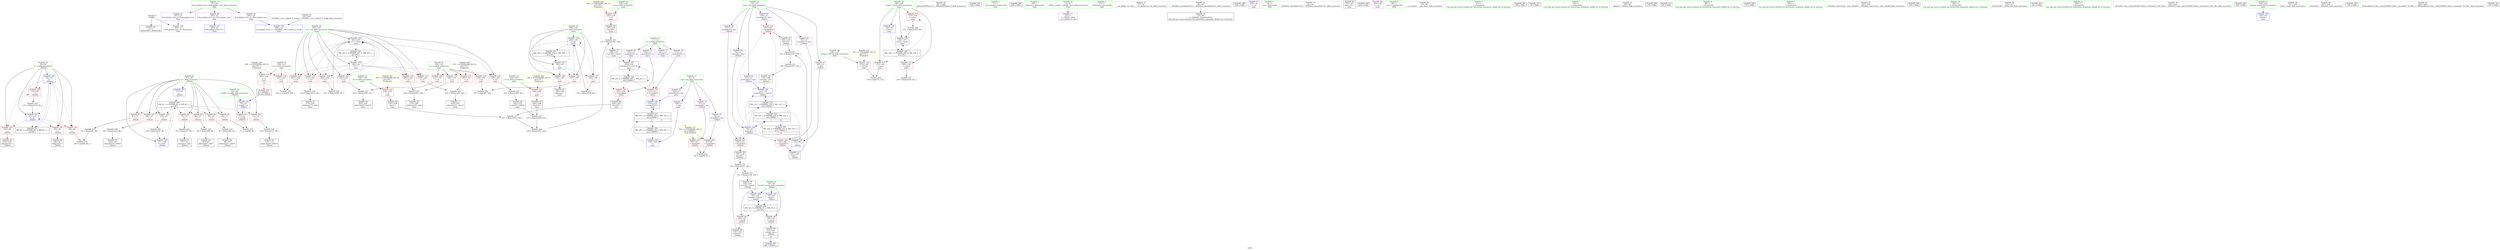 digraph "SVFG" {
	label="SVFG";

	Node0x56053502e070 [shape=record,color=grey,label="{NodeID: 0\nNullPtr}"];
	Node0x56053502e070 -> Node0x560535047f70[style=solid];
	Node0x56053502e070 -> Node0x56053504ee30[style=solid];
	Node0x560535064190 [shape=record,color=yellow,style=double,label="{NodeID: 263\n28V_1 = ENCHI(MR_28V_0)\npts\{159 \}\nFun[main]}"];
	Node0x560535064190 -> Node0x56053504e1a0[style=dashed];
	Node0x5605350483e0 [shape=record,color=red,label="{NodeID: 97\n81\<--57\n\<--i\n_Z4doiti\n}"];
	Node0x5605350483e0 -> Node0x5605350547c0[style=solid];
	Node0x5605350466a0 [shape=record,color=green,label="{NodeID: 14\n11\<--12\na\<--a_field_insensitive\nGlob }"];
	Node0x5605350466a0 -> Node0x56053504aac0[style=solid];
	Node0x5605350466a0 -> Node0x56053504ab90[style=solid];
	Node0x5605350466a0 -> Node0x56053504ac60[style=solid];
	Node0x5605350466a0 -> Node0x56053504ad30[style=solid];
	Node0x560535048f40 [shape=record,color=red,label="{NodeID: 111\n128\<--127\n\<--arrayidx25\n_Z4doiti\n}"];
	Node0x560535048f40 -> Node0x560535049b50[style=solid];
	Node0x560535047180 [shape=record,color=green,label="{NodeID: 28\n146\<--147\nNCase\<--NCase_field_insensitive\nmain\n}"];
	Node0x560535047180 -> Node0x560535049010[style=solid];
	Node0x56053504c8f0 [shape=record,color=grey,label="{NodeID: 208\n125 = Binary(124, 66, )\n}"];
	Node0x56053504c8f0 -> Node0x560535049a80[style=solid];
	Node0x56053504e270 [shape=record,color=red,label="{NodeID: 125\n185\<--160\n\<--i\nmain\n}"];
	Node0x56053504e270 -> Node0x560535056140[style=solid];
	Node0x560535047d70 [shape=record,color=green,label="{NodeID: 42\n267\<--268\n_ZNSolsEPFRSoS_E\<--_ZNSolsEPFRSoS_E_field_insensitive\n}"];
	Node0x560535071790 [shape=record,color=black,label="{NodeID: 305\n256 = PHI()\n}"];
	Node0x560535054c40 [shape=record,color=grey,label="{NodeID: 222\n247 = Binary(246, 66, )\n}"];
	Node0x560535054c40 -> Node0x56053504fdd0[style=solid];
	Node0x56053504ee30 [shape=record,color=blue, style = dotted,label="{NodeID: 139\n297\<--3\nllvm.global_ctors_2\<--dummyVal\nGlob }"];
	Node0x5605350499b0 [shape=record,color=black,label="{NodeID: 56\n123\<--122\nconv22\<--\n_Z4doiti\n}"];
	Node0x5605350499b0 -> Node0x560535054040[style=solid];
	Node0x560535056140 [shape=record,color=grey,label="{NodeID: 236\n187 = cmp(185, 186, )\n}"];
	Node0x56053504f9c0 [shape=record,color=blue,label="{NodeID: 153\n160\<--195\ni\<--inc\nmain\n}"];
	Node0x56053504f9c0 -> Node0x56053504e270[style=dashed];
	Node0x56053504f9c0 -> Node0x56053504e340[style=dashed];
	Node0x56053504f9c0 -> Node0x56053504e410[style=dashed];
	Node0x56053504f9c0 -> Node0x56053504f9c0[style=dashed];
	Node0x56053504f9c0 -> Node0x56053505e630[style=dashed];
	Node0x56053504a510 [shape=record,color=black,label="{NodeID: 70\n238\<--237\nconv30\<--rem29\nmain\n}"];
	Node0x56053504a510 -> Node0x56053504fd00[style=solid];
	Node0x560535061330 [shape=record,color=black,label="{NodeID: 250\nMR_6V_3 = PHI(MR_6V_4, MR_6V_2, )\npts\{58 \}\n}"];
	Node0x560535061330 -> Node0x56053504b9f0[style=dashed];
	Node0x560535061330 -> Node0x560535048310[style=dashed];
	Node0x560535061330 -> Node0x5605350483e0[style=dashed];
	Node0x560535061330 -> Node0x5605350484b0[style=dashed];
	Node0x560535061330 -> Node0x560535048580[style=dashed];
	Node0x560535061330 -> Node0x560535048650[style=dashed];
	Node0x560535061330 -> Node0x560535048720[style=dashed];
	Node0x560535061330 -> Node0x5605350487f0[style=dashed];
	Node0x560535061330 -> Node0x56053504f680[style=dashed];
	Node0x56053504b070 [shape=record,color=purple,label="{NodeID: 84\n104\<--13\narrayidx15\<--dyn\n_Z4doiti\n}"];
	Node0x56053504b070 -> Node0x560535048e70[style=solid];
	Node0x56053502e2d0 [shape=record,color=green,label="{NodeID: 1\n7\<--1\n__dso_handle\<--dummyObj\nGlob }"];
	Node0x5605350484b0 [shape=record,color=red,label="{NodeID: 98\n89\<--57\n\<--i\n_Z4doiti\n}"];
	Node0x5605350484b0 -> Node0x560535055540[style=solid];
	Node0x560535046730 [shape=record,color=green,label="{NodeID: 15\n13\<--15\ndyn\<--dyn_field_insensitive\nGlob }"];
	Node0x560535046730 -> Node0x56053504ae00[style=solid];
	Node0x560535046730 -> Node0x56053504aed0[style=solid];
	Node0x560535046730 -> Node0x56053504afa0[style=solid];
	Node0x560535046730 -> Node0x56053504b070[style=solid];
	Node0x560535046730 -> Node0x56053504b140[style=solid];
	Node0x560535046730 -> Node0x56053504b210[style=solid];
	Node0x560535049010 [shape=record,color=red,label="{NodeID: 112\n175\<--146\n\<--NCase\nmain\n}"];
	Node0x560535049010 -> Node0x560535056440[style=solid];
	Node0x560535047250 [shape=record,color=green,label="{NodeID: 29\n148\<--149\nncase\<--ncase_field_insensitive\nmain\n}"];
	Node0x560535047250 -> Node0x5605350490e0[style=solid];
	Node0x560535047250 -> Node0x5605350491b0[style=solid];
	Node0x560535047250 -> Node0x560535049280[style=solid];
	Node0x560535047250 -> Node0x56053504f820[style=solid];
	Node0x560535047250 -> Node0x56053504fea0[style=solid];
	Node0x560535053900 [shape=record,color=grey,label="{NodeID: 209\n136 = Binary(135, 66, )\n}"];
	Node0x560535053900 -> Node0x56053504f680[style=solid];
	Node0x56053504e340 [shape=record,color=red,label="{NodeID: 126\n189\<--160\n\<--i\nmain\n}"];
	Node0x56053504e340 -> Node0x560535049dc0[style=solid];
	Node0x560535047e70 [shape=record,color=green,label="{NodeID: 43\n24\<--291\n_GLOBAL__sub_I_token0_2_0.cpp\<--_GLOBAL__sub_I_token0_2_0.cpp_field_insensitive\n}"];
	Node0x560535047e70 -> Node0x56053504ed30[style=solid];
	Node0x560535071890 [shape=record,color=black,label="{NodeID: 306\n260 = PHI()\n}"];
	Node0x560535054dc0 [shape=record,color=grey,label="{NodeID: 223\n241 = Binary(239, 240, )\n}"];
	Node0x560535054dc0 -> Node0x56053504a5e0[style=solid];
	Node0x56053504ef30 [shape=record,color=blue,label="{NodeID: 140\n53\<--52\nn.addr\<--n\n_Z4doiti\n}"];
	Node0x56053504ef30 -> Node0x56053504b780[style=dashed];
	Node0x560535049a80 [shape=record,color=black,label="{NodeID: 57\n126\<--125\nidxprom24\<--add23\n_Z4doiti\n}"];
	Node0x5605350562c0 [shape=record,color=grey,label="{NodeID: 237\n71 = cmp(69, 70, )\n}"];
	Node0x56053504fa90 [shape=record,color=blue,label="{NodeID: 154\n198\<--200\n\<--\nmain\n}"];
	Node0x56053504fa90 -> Node0x560535060430[style=dashed];
	Node0x56053504a5e0 [shape=record,color=black,label="{NodeID: 71\n242\<--241\nidxprom32\<--rem31\nmain\n}"];
	Node0x560535061830 [shape=record,color=black,label="{NodeID: 251\nMR_8V_2 = PHI(MR_8V_4, MR_8V_1, )\npts\{60 \}\n}"];
	Node0x560535061830 -> Node0x56053504f340[style=dashed];
	Node0x56053504b140 [shape=record,color=purple,label="{NodeID: 85\n114\<--13\narrayidx21\<--dyn\n_Z4doiti\n}"];
	Node0x56053504b140 -> Node0x56053504f410[style=solid];
	Node0x560535040300 [shape=record,color=green,label="{NodeID: 2\n16\<--1\n_ZSt3cin\<--dummyObj\nGlob }"];
	Node0x560535048580 [shape=record,color=red,label="{NodeID: 99\n96\<--57\n\<--i\n_Z4doiti\n}"];
	Node0x560535048580 -> Node0x560535054340[style=solid];
	Node0x5605350467c0 [shape=record,color=green,label="{NodeID: 16\n22\<--26\nllvm.global_ctors\<--llvm.global_ctors_field_insensitive\nGlob }"];
	Node0x5605350467c0 -> Node0x56053504b480[style=solid];
	Node0x5605350467c0 -> Node0x56053504b580[style=solid];
	Node0x5605350467c0 -> Node0x56053504b680[style=solid];
	Node0x5605350490e0 [shape=record,color=red,label="{NodeID: 113\n174\<--148\n\<--ncase\nmain\n}"];
	Node0x5605350490e0 -> Node0x560535056440[style=solid];
	Node0x560535047320 [shape=record,color=green,label="{NodeID: 30\n150\<--151\nn\<--n_field_insensitive\nmain\n}"];
	Node0x560535047320 -> Node0x56053504db20[style=solid];
	Node0x560535047320 -> Node0x56053504dbf0[style=solid];
	Node0x560535053a40 [shape=record,color=grey,label="{NodeID: 210\n209 = Binary(207, 208, )\n}"];
	Node0x560535053a40 -> Node0x560535049e90[style=solid];
	Node0x56053504e410 [shape=record,color=red,label="{NodeID: 127\n194\<--160\n\<--i\nmain\n}"];
	Node0x56053504e410 -> Node0x560535053ec0[style=solid];
	Node0x560535047f70 [shape=record,color=black,label="{NodeID: 44\n2\<--3\ndummyVal\<--dummyVal\n}"];
	Node0x560535071990 [shape=record,color=black,label="{NodeID: 307\n262 = PHI(51, )\n}"];
	Node0x560535054f40 [shape=record,color=grey,label="{NodeID: 224\n234 = Binary(227, 233, )\n}"];
	Node0x560535054f40 -> Node0x5605350550c0[style=solid];
	Node0x56053504f000 [shape=record,color=blue,label="{NodeID: 141\n55\<--63\nresult\<--\n_Z4doiti\n}"];
	Node0x56053504f000 -> Node0x560535060e30[style=dashed];
	Node0x560535049b50 [shape=record,color=black,label="{NodeID: 58\n129\<--128\nconv26\<--\n_Z4doiti\n}"];
	Node0x560535049b50 -> Node0x560535054040[style=solid];
	Node0x560535056440 [shape=record,color=grey,label="{NodeID: 238\n176 = cmp(174, 175, )\n}"];
	Node0x56053504fb60 [shape=record,color=blue,label="{NodeID: 155\n162\<--63\ni11\<--\nmain\n}"];
	Node0x56053504fb60 -> Node0x56053504e4e0[style=dashed];
	Node0x56053504fb60 -> Node0x56053504e5b0[style=dashed];
	Node0x56053504fb60 -> Node0x56053504e680[style=dashed];
	Node0x56053504fb60 -> Node0x56053504e750[style=dashed];
	Node0x56053504fb60 -> Node0x56053504e820[style=dashed];
	Node0x56053504fb60 -> Node0x56053504e8f0[style=dashed];
	Node0x56053504fb60 -> Node0x56053504e9c0[style=dashed];
	Node0x56053504fb60 -> Node0x56053504fdd0[style=dashed];
	Node0x56053504fb60 -> Node0x56053505eb30[style=dashed];
	Node0x56053504a6b0 [shape=record,color=purple,label="{NodeID: 72\n33\<--4\n\<--_ZStL8__ioinit\n__cxx_global_var_init\n}"];
	Node0x560535061d30 [shape=record,color=black,label="{NodeID: 252\nMR_12V_3 = PHI(MR_12V_5, MR_12V_2, )\npts\{150000 \}\n|{|<s1>14}}"];
	Node0x560535061d30 -> Node0x56053504f270[style=dashed];
	Node0x560535061d30:s1 -> Node0x56053505fa30[style=dashed,color=blue];
	Node0x56053504b210 [shape=record,color=purple,label="{NodeID: 86\n127\<--13\narrayidx25\<--dyn\n_Z4doiti\n}"];
	Node0x56053504b210 -> Node0x560535048f40[style=solid];
	Node0x56053502e140 [shape=record,color=green,label="{NodeID: 3\n17\<--1\n_ZSt4cout\<--dummyObj\nGlob }"];
	Node0x560535048650 [shape=record,color=red,label="{NodeID: 100\n111\<--57\n\<--i\n_Z4doiti\n}"];
	Node0x560535048650 -> Node0x560535055b40[style=solid];
	Node0x560535046890 [shape=record,color=green,label="{NodeID: 17\n27\<--28\n__cxx_global_var_init\<--__cxx_global_var_init_field_insensitive\n}"];
	Node0x5605350491b0 [shape=record,color=red,label="{NodeID: 114\n254\<--148\n\<--ncase\nmain\n}"];
	Node0x5605350491b0 -> Node0x5605350559c0[style=solid];
	Node0x5605350473f0 [shape=record,color=green,label="{NodeID: 31\n152\<--153\nm\<--m_field_insensitive\nmain\n}"];
	Node0x5605350473f0 -> Node0x56053504dcc0[style=solid];
	Node0x5605350473f0 -> Node0x56053504dd90[style=solid];
	Node0x5605350473f0 -> Node0x56053504de60[style=solid];
	Node0x5605350473f0 -> Node0x56053504df30[style=solid];
	Node0x560535053bc0 [shape=record,color=grey,label="{NodeID: 211\n108 = Binary(107, 109, )\n}"];
	Node0x560535053bc0 -> Node0x560535049810[style=solid];
	Node0x56053504e4e0 [shape=record,color=red,label="{NodeID: 128\n203\<--162\n\<--i11\nmain\n}"];
	Node0x56053504e4e0 -> Node0x560535055cc0[style=solid];
	Node0x560535048070 [shape=record,color=black,label="{NodeID: 45\n35\<--36\n\<--_ZNSt8ios_base4InitD1Ev\nCan only get source location for instruction, argument, global var or function.}"];
	Node0x560535071b20 [shape=record,color=black,label="{NodeID: 308\n263 = PHI()\n}"];
	Node0x5605350550c0 [shape=record,color=grey,label="{NodeID: 225\n237 = Binary(234, 236, )\n}"];
	Node0x5605350550c0 -> Node0x56053504a510[style=solid];
	Node0x56053504f0d0 [shape=record,color=blue,label="{NodeID: 142\n64\<--66\n\<--\n_Z4doiti\n}"];
	Node0x56053504f0d0 -> Node0x560535061d30[style=dashed];
	Node0x560535049c20 [shape=record,color=black,label="{NodeID: 59\n132\<--131\nconv29\<--rem28\n_Z4doiti\n}"];
	Node0x560535049c20 -> Node0x56053504f5b0[style=solid];
	Node0x56053504fc30 [shape=record,color=blue,label="{NodeID: 156\n216\<--212\narrayidx18\<--\nmain\n}"];
	Node0x56053504fc30 -> Node0x560535060430[style=dashed];
	Node0x56053504a780 [shape=record,color=purple,label="{NodeID: 73\n87\<--8\narrayidx6\<--inp\n_Z4doiti\n}"];
	Node0x56053504a780 -> Node0x560535048c00[style=solid];
	Node0x56053504b2e0 [shape=record,color=purple,label="{NodeID: 87\n250\<--18\n\<--.str\nmain\n}"];
	Node0x56053502e1d0 [shape=record,color=green,label="{NodeID: 4\n18\<--1\n.str\<--dummyObj\nGlob }"];
	Node0x560535048720 [shape=record,color=red,label="{NodeID: 101\n124\<--57\n\<--i\n_Z4doiti\n}"];
	Node0x560535048720 -> Node0x56053504c8f0[style=solid];
	Node0x560535046960 [shape=record,color=green,label="{NodeID: 18\n31\<--32\n_ZNSt8ios_base4InitC1Ev\<--_ZNSt8ios_base4InitC1Ev_field_insensitive\n}"];
	Node0x560535049280 [shape=record,color=red,label="{NodeID: 115\n270\<--148\n\<--ncase\nmain\n}"];
	Node0x560535049280 -> Node0x5605350556c0[style=solid];
	Node0x5605350474c0 [shape=record,color=green,label="{NodeID: 32\n154\<--155\nX\<--X_field_insensitive\nmain\n}"];
	Node0x5605350474c0 -> Node0x56053504e000[style=solid];
	Node0x560535053d40 [shape=record,color=grey,label="{NodeID: 212\n131 = Binary(130, 109, )\n}"];
	Node0x560535053d40 -> Node0x560535049c20[style=solid];
	Node0x56053504e5b0 [shape=record,color=red,label="{NodeID: 129\n207\<--162\n\<--i11\nmain\n}"];
	Node0x56053504e5b0 -> Node0x560535053a40[style=solid];
	Node0x560535048170 [shape=record,color=black,label="{NodeID: 46\n143\<--63\nmain_ret\<--\nmain\n}"];
	Node0x560535071bf0 [shape=record,color=black,label="{NodeID: 309\n264 = PHI()\n}"];
	Node0x560535055240 [shape=record,color=grey,label="{NodeID: 226\n231 = Binary(230, 66, )\n}"];
	Node0x560535055240 -> Node0x56053504a370[style=solid];
	Node0x56053504f1a0 [shape=record,color=blue,label="{NodeID: 143\n57\<--63\ni\<--\n_Z4doiti\n}"];
	Node0x56053504f1a0 -> Node0x560535061330[style=dashed];
	Node0x560535049cf0 [shape=record,color=black,label="{NodeID: 60\n51\<--139\n_Z4doiti_ret\<--\n_Z4doiti\n|{<s0>14}}"];
	Node0x560535049cf0:s0 -> Node0x560535071990[style=solid,color=blue];
	Node0x56053505e130 [shape=record,color=black,label="{NodeID: 240\nMR_18V_3 = PHI(MR_18V_4, MR_18V_2, )\npts\{149 \}\n}"];
	Node0x56053505e130 -> Node0x5605350490e0[style=dashed];
	Node0x56053505e130 -> Node0x5605350491b0[style=dashed];
	Node0x56053505e130 -> Node0x560535049280[style=dashed];
	Node0x56053505e130 -> Node0x56053504fea0[style=dashed];
	Node0x56053504fd00 [shape=record,color=blue,label="{NodeID: 157\n243\<--238\narrayidx33\<--conv30\nmain\n}"];
	Node0x56053504fd00 -> Node0x56053504ea90[style=dashed];
	Node0x56053504fd00 -> Node0x56053504eb60[style=dashed];
	Node0x56053504fd00 -> Node0x56053504fd00[style=dashed];
	Node0x56053504fd00 -> Node0x56053505f530[style=dashed];
	Node0x56053504a850 [shape=record,color=purple,label="{NodeID: 74\n92\<--8\narrayidx9\<--inp\n_Z4doiti\n}"];
	Node0x56053504a850 -> Node0x560535048cd0[style=solid];
	Node0x56053504b3b0 [shape=record,color=purple,label="{NodeID: 88\n259\<--20\n\<--.str.1\nmain\n}"];
	Node0x56053502e810 [shape=record,color=green,label="{NodeID: 5\n20\<--1\n.str.1\<--dummyObj\nGlob }"];
	Node0x5605350487f0 [shape=record,color=red,label="{NodeID: 102\n135\<--57\n\<--i\n_Z4doiti\n}"];
	Node0x5605350487f0 -> Node0x560535053900[style=solid];
	Node0x560535046a30 [shape=record,color=green,label="{NodeID: 19\n37\<--38\n__cxa_atexit\<--__cxa_atexit_field_insensitive\n}"];
	Node0x56053504db20 [shape=record,color=red,label="{NodeID: 116\n204\<--150\n\<--n\nmain\n}"];
	Node0x56053504db20 -> Node0x560535055cc0[style=solid];
	Node0x560535047590 [shape=record,color=green,label="{NodeID: 33\n156\<--157\nY\<--Y_field_insensitive\nmain\n}"];
	Node0x560535047590 -> Node0x56053504e0d0[style=solid];
	Node0x560535053ec0 [shape=record,color=grey,label="{NodeID: 213\n195 = Binary(194, 66, )\n}"];
	Node0x560535053ec0 -> Node0x56053504f9c0[style=solid];
	Node0x56053504e680 [shape=record,color=red,label="{NodeID: 130\n213\<--162\n\<--i11\nmain\n}"];
	Node0x56053504e680 -> Node0x560535054640[style=solid];
	Node0x560535048240 [shape=record,color=black,label="{NodeID: 47\n75\<--74\nidxprom\<--add\n_Z4doiti\n}"];
	Node0x560535071cc0 [shape=record,color=black,label="{NodeID: 310\n52 = PHI(261, )\n0th arg _Z4doiti }"];
	Node0x560535071cc0 -> Node0x56053504ef30[style=solid];
	Node0x5605350553c0 [shape=record,color=grey,label="{NodeID: 227\n233 = Binary(229, 232, )\n}"];
	Node0x5605350553c0 -> Node0x560535054f40[style=solid];
	Node0x56053504f270 [shape=record,color=blue,label="{NodeID: 144\n76\<--63\narrayidx\<--\n_Z4doiti\n}"];
	Node0x56053504f270 -> Node0x560535048da0[style=dashed];
	Node0x56053504f270 -> Node0x560535048e70[style=dashed];
	Node0x56053504f270 -> Node0x560535048f40[style=dashed];
	Node0x56053504f270 -> Node0x56053504f410[style=dashed];
	Node0x56053504f270 -> Node0x560535061d30[style=dashed];
	Node0x56053504f270 -> Node0x560535062c30[style=dashed];
	Node0x560535049dc0 [shape=record,color=black,label="{NodeID: 61\n190\<--189\nidxprom\<--\nmain\n}"];
	Node0x56053505e630 [shape=record,color=black,label="{NodeID: 241\nMR_30V_2 = PHI(MR_30V_4, MR_30V_1, )\npts\{161 \}\n}"];
	Node0x56053505e630 -> Node0x56053504f8f0[style=dashed];
	Node0x56053504fdd0 [shape=record,color=blue,label="{NodeID: 158\n162\<--247\ni11\<--inc35\nmain\n}"];
	Node0x56053504fdd0 -> Node0x56053504e4e0[style=dashed];
	Node0x56053504fdd0 -> Node0x56053504e5b0[style=dashed];
	Node0x56053504fdd0 -> Node0x56053504e680[style=dashed];
	Node0x56053504fdd0 -> Node0x56053504e750[style=dashed];
	Node0x56053504fdd0 -> Node0x56053504e820[style=dashed];
	Node0x56053504fdd0 -> Node0x56053504e8f0[style=dashed];
	Node0x56053504fdd0 -> Node0x56053504e9c0[style=dashed];
	Node0x56053504fdd0 -> Node0x56053504fdd0[style=dashed];
	Node0x56053504fdd0 -> Node0x56053505eb30[style=dashed];
	Node0x56053504a920 [shape=record,color=purple,label="{NodeID: 75\n198\<--8\n\<--inp\nmain\n}"];
	Node0x56053504a920 -> Node0x56053504fa90[style=solid];
	Node0x560535062c30 [shape=record,color=black,label="{NodeID: 255\nMR_12V_7 = PHI(MR_12V_6, MR_12V_5, )\npts\{150000 \}\n}"];
	Node0x560535062c30 -> Node0x560535048da0[style=dashed];
	Node0x560535062c30 -> Node0x560535048e70[style=dashed];
	Node0x560535062c30 -> Node0x560535048f40[style=dashed];
	Node0x560535062c30 -> Node0x56053504f410[style=dashed];
	Node0x560535062c30 -> Node0x560535061d30[style=dashed];
	Node0x560535062c30 -> Node0x560535062c30[style=dashed];
	Node0x56053504b480 [shape=record,color=purple,label="{NodeID: 89\n295\<--22\nllvm.global_ctors_0\<--llvm.global_ctors\nGlob }"];
	Node0x56053504b480 -> Node0x56053504ec30[style=solid];
	Node0x56053502e8a0 [shape=record,color=green,label="{NodeID: 6\n23\<--1\n\<--dummyObj\nCan only get source location for instruction, argument, global var or function.}"];
	Node0x5605350488c0 [shape=record,color=red,label="{NodeID: 103\n80\<--59\n\<--j\n_Z4doiti\n}"];
	Node0x5605350488c0 -> Node0x560535055fc0[style=solid];
	Node0x560535046b00 [shape=record,color=green,label="{NodeID: 20\n36\<--42\n_ZNSt8ios_base4InitD1Ev\<--_ZNSt8ios_base4InitD1Ev_field_insensitive\n}"];
	Node0x560535046b00 -> Node0x560535048070[style=solid];
	Node0x56053504dbf0 [shape=record,color=red,label="{NodeID: 117\n261\<--150\n\<--n\nmain\n|{<s0>14}}"];
	Node0x56053504dbf0:s0 -> Node0x560535071cc0[style=solid,color=red];
	Node0x560535047660 [shape=record,color=green,label="{NodeID: 34\n158\<--159\nZ\<--Z_field_insensitive\nmain\n}"];
	Node0x560535047660 -> Node0x56053504e1a0[style=solid];
	Node0x560534d9e050 [shape=record,color=black,label="{NodeID: 297\n169 = PHI()\n}"];
	Node0x560535054040 [shape=record,color=grey,label="{NodeID: 214\n130 = Binary(123, 129, )\n}"];
	Node0x560535054040 -> Node0x560535053d40[style=solid];
	Node0x56053504e750 [shape=record,color=red,label="{NodeID: 131\n220\<--162\n\<--i11\nmain\n}"];
	Node0x56053504e750 -> Node0x5605350541c0[style=solid];
	Node0x560535049330 [shape=record,color=black,label="{NodeID: 48\n86\<--85\nidxprom5\<--\n_Z4doiti\n}"];
	Node0x560535072330 [shape=record,color=black,label="{NodeID: 311\n34 = PHI()\n}"];
	Node0x560535055540 [shape=record,color=grey,label="{NodeID: 228\n90 = Binary(89, 66, )\n}"];
	Node0x560535055540 -> Node0x560535049400[style=solid];
	Node0x56053504f340 [shape=record,color=blue,label="{NodeID: 145\n59\<--63\nj\<--\n_Z4doiti\n}"];
	Node0x56053504f340 -> Node0x5605350488c0[style=dashed];
	Node0x56053504f340 -> Node0x560535048990[style=dashed];
	Node0x56053504f340 -> Node0x560535048a60[style=dashed];
	Node0x56053504f340 -> Node0x560535048b30[style=dashed];
	Node0x56053504f340 -> Node0x56053504f4e0[style=dashed];
	Node0x56053504f340 -> Node0x560535061830[style=dashed];
	Node0x560535049e90 [shape=record,color=black,label="{NodeID: 62\n210\<--209\nidxprom15\<--rem\nmain\n}"];
	Node0x56053505eb30 [shape=record,color=black,label="{NodeID: 242\nMR_32V_2 = PHI(MR_32V_4, MR_32V_1, )\npts\{163 \}\n}"];
	Node0x56053505eb30 -> Node0x56053504fb60[style=dashed];
	Node0x56053504fea0 [shape=record,color=blue,label="{NodeID: 159\n148\<--271\nncase\<--inc45\nmain\n}"];
	Node0x56053504fea0 -> Node0x56053505e130[style=dashed];
	Node0x56053504a9f0 [shape=record,color=purple,label="{NodeID: 76\n216\<--8\narrayidx18\<--inp\nmain\n}"];
	Node0x56053504a9f0 -> Node0x56053504fc30[style=solid];
	Node0x56053504b580 [shape=record,color=purple,label="{NodeID: 90\n296\<--22\nllvm.global_ctors_1\<--llvm.global_ctors\nGlob }"];
	Node0x56053504b580 -> Node0x56053504ed30[style=solid];
	Node0x56053502e930 [shape=record,color=green,label="{NodeID: 7\n63\<--1\n\<--dummyObj\nCan only get source location for instruction, argument, global var or function.}"];
	Node0x560535048990 [shape=record,color=red,label="{NodeID: 104\n85\<--59\n\<--j\n_Z4doiti\n}"];
	Node0x560535048990 -> Node0x560535049330[style=solid];
	Node0x560535046bd0 [shape=record,color=green,label="{NodeID: 21\n49\<--50\n_Z4doiti\<--_Z4doiti_field_insensitive\n}"];
	Node0x56053504dcc0 [shape=record,color=red,label="{NodeID: 118\n186\<--152\n\<--m\nmain\n}"];
	Node0x56053504dcc0 -> Node0x560535056140[style=solid];
	Node0x560535047730 [shape=record,color=green,label="{NodeID: 35\n160\<--161\ni\<--i_field_insensitive\nmain\n}"];
	Node0x560535047730 -> Node0x56053504e270[style=solid];
	Node0x560535047730 -> Node0x56053504e340[style=solid];
	Node0x560535047730 -> Node0x56053504e410[style=solid];
	Node0x560535047730 -> Node0x56053504f8f0[style=solid];
	Node0x560535047730 -> Node0x56053504f9c0[style=solid];
	Node0x560535071030 [shape=record,color=black,label="{NodeID: 298\n178 = PHI()\n}"];
	Node0x5605350541c0 [shape=record,color=grey,label="{NodeID: 215\n222 = Binary(220, 221, )\n}"];
	Node0x5605350541c0 -> Node0x56053504a100[style=solid];
	Node0x56053504e820 [shape=record,color=red,label="{NodeID: 132\n230\<--162\n\<--i11\nmain\n}"];
	Node0x56053504e820 -> Node0x560535055240[style=solid];
	Node0x560535049400 [shape=record,color=black,label="{NodeID: 49\n91\<--90\nidxprom8\<--add7\n_Z4doiti\n}"];
	Node0x560535072430 [shape=record,color=black,label="{NodeID: 312\n165 = PHI()\n}"];
	Node0x5605350556c0 [shape=record,color=grey,label="{NodeID: 229\n271 = Binary(270, 66, )\n}"];
	Node0x5605350556c0 -> Node0x56053504fea0[style=solid];
	Node0x56053504f410 [shape=record,color=blue,label="{NodeID: 146\n114\<--110\narrayidx21\<--conv18\n_Z4doiti\n}"];
	Node0x56053504f410 -> Node0x560535062c30[style=dashed];
	Node0x560535049f60 [shape=record,color=black,label="{NodeID: 63\n215\<--214\nidxprom17\<--add\nmain\n}"];
	Node0x56053505f030 [shape=record,color=black,label="{NodeID: 243\nMR_10V_2 = PHI(MR_10V_4, MR_10V_1, )\npts\{100000 \}\n}"];
	Node0x56053505f030 -> Node0x56053504fa90[style=dashed];
	Node0x56053504aac0 [shape=record,color=purple,label="{NodeID: 77\n191\<--11\narrayidx\<--a\nmain\n}"];
	Node0x560535063c50 [shape=record,color=yellow,style=double,label="{NodeID: 257\n16V_1 = ENCHI(MR_16V_0)\npts\{147 \}\nFun[main]}"];
	Node0x560535063c50 -> Node0x560535049010[style=dashed];
	Node0x56053504b680 [shape=record,color=purple,label="{NodeID: 91\n297\<--22\nllvm.global_ctors_2\<--llvm.global_ctors\nGlob }"];
	Node0x56053504b680 -> Node0x56053504ee30[style=solid];
	Node0x560535045b00 [shape=record,color=green,label="{NodeID: 8\n66\<--1\n\<--dummyObj\nCan only get source location for instruction, argument, global var or function.}"];
	Node0x560535048a60 [shape=record,color=red,label="{NodeID: 105\n102\<--59\n\<--j\n_Z4doiti\n}"];
	Node0x560535048a60 -> Node0x560535049670[style=solid];
	Node0x560535046ca0 [shape=record,color=green,label="{NodeID: 22\n53\<--54\nn.addr\<--n.addr_field_insensitive\n_Z4doiti\n}"];
	Node0x560535046ca0 -> Node0x56053504b780[style=solid];
	Node0x560535046ca0 -> Node0x56053504ef30[style=solid];
	Node0x56053504dd90 [shape=record,color=red,label="{NodeID: 119\n208\<--152\n\<--m\nmain\n}"];
	Node0x56053504dd90 -> Node0x560535053a40[style=solid];
	Node0x560535047800 [shape=record,color=green,label="{NodeID: 36\n162\<--163\ni11\<--i11_field_insensitive\nmain\n}"];
	Node0x560535047800 -> Node0x56053504e4e0[style=solid];
	Node0x560535047800 -> Node0x56053504e5b0[style=solid];
	Node0x560535047800 -> Node0x56053504e680[style=solid];
	Node0x560535047800 -> Node0x56053504e750[style=solid];
	Node0x560535047800 -> Node0x56053504e820[style=solid];
	Node0x560535047800 -> Node0x56053504e8f0[style=solid];
	Node0x560535047800 -> Node0x56053504e9c0[style=solid];
	Node0x560535047800 -> Node0x56053504fb60[style=solid];
	Node0x560535047800 -> Node0x56053504fdd0[style=solid];
	Node0x560535071190 [shape=record,color=black,label="{NodeID: 299\n179 = PHI()\n}"];
	Node0x560535054340 [shape=record,color=grey,label="{NodeID: 216\n97 = Binary(96, 66, )\n}"];
	Node0x560535054340 -> Node0x5605350494d0[style=solid];
	Node0x56053504e8f0 [shape=record,color=red,label="{NodeID: 133\n239\<--162\n\<--i11\nmain\n}"];
	Node0x56053504e8f0 -> Node0x560535054dc0[style=solid];
	Node0x5605350494d0 [shape=record,color=black,label="{NodeID: 50\n98\<--97\nidxprom12\<--add11\n_Z4doiti\n}"];
	Node0x560535055840 [shape=record,color=grey,label="{NodeID: 230\n119 = Binary(118, 66, )\n}"];
	Node0x560535055840 -> Node0x56053504f4e0[style=solid];
	Node0x56053504f4e0 [shape=record,color=blue,label="{NodeID: 147\n59\<--119\nj\<--inc\n_Z4doiti\n}"];
	Node0x56053504f4e0 -> Node0x5605350488c0[style=dashed];
	Node0x56053504f4e0 -> Node0x560535048990[style=dashed];
	Node0x56053504f4e0 -> Node0x560535048a60[style=dashed];
	Node0x56053504f4e0 -> Node0x560535048b30[style=dashed];
	Node0x56053504f4e0 -> Node0x56053504f4e0[style=dashed];
	Node0x56053504f4e0 -> Node0x560535061830[style=dashed];
	Node0x56053504a030 [shape=record,color=black,label="{NodeID: 64\n219\<--218\nconv\<--\nmain\n}"];
	Node0x56053504a030 -> Node0x5605350544c0[style=solid];
	Node0x56053505f530 [shape=record,color=black,label="{NodeID: 244\nMR_35V_2 = PHI(MR_35V_3, MR_35V_1, )\npts\{120000 \}\n}"];
	Node0x56053505f530 -> Node0x56053504ea90[style=dashed];
	Node0x56053505f530 -> Node0x56053504eb60[style=dashed];
	Node0x56053505f530 -> Node0x56053504fd00[style=dashed];
	Node0x56053505f530 -> Node0x56053505f530[style=dashed];
	Node0x56053504ab90 [shape=record,color=purple,label="{NodeID: 78\n211\<--11\narrayidx16\<--a\nmain\n}"];
	Node0x56053504ab90 -> Node0x56053504ea90[style=solid];
	Node0x56053504b780 [shape=record,color=red,label="{NodeID: 92\n70\<--53\n\<--n.addr\n_Z4doiti\n}"];
	Node0x56053504b780 -> Node0x5605350562c0[style=solid];
	Node0x560535045bd0 [shape=record,color=green,label="{NodeID: 9\n109\<--1\n\<--dummyObj\nCan only get source location for instruction, argument, global var or function.}"];
	Node0x560535048b30 [shape=record,color=red,label="{NodeID: 106\n118\<--59\n\<--j\n_Z4doiti\n}"];
	Node0x560535048b30 -> Node0x560535055840[style=solid];
	Node0x560535046d70 [shape=record,color=green,label="{NodeID: 23\n55\<--56\nresult\<--result_field_insensitive\n_Z4doiti\n}"];
	Node0x560535046d70 -> Node0x56053504b850[style=solid];
	Node0x560535046d70 -> Node0x56053504b920[style=solid];
	Node0x560535046d70 -> Node0x56053504f000[style=solid];
	Node0x560535046d70 -> Node0x56053504f5b0[style=solid];
	Node0x56053504de60 [shape=record,color=red,label="{NodeID: 120\n221\<--152\n\<--m\nmain\n}"];
	Node0x56053504de60 -> Node0x5605350541c0[style=solid];
	Node0x5605350478d0 [shape=record,color=green,label="{NodeID: 37\n167\<--168\n_ZNSt8ios_base15sync_with_stdioEb\<--_ZNSt8ios_base15sync_with_stdioEb_field_insensitive\n}"];
	Node0x560535071290 [shape=record,color=black,label="{NodeID: 300\n180 = PHI()\n}"];
	Node0x5605350544c0 [shape=record,color=grey,label="{NodeID: 217\n227 = Binary(219, 226, )\n}"];
	Node0x5605350544c0 -> Node0x560535054f40[style=solid];
	Node0x56053504e9c0 [shape=record,color=red,label="{NodeID: 134\n246\<--162\n\<--i11\nmain\n}"];
	Node0x56053504e9c0 -> Node0x560535054c40[style=solid];
	Node0x5605350495a0 [shape=record,color=black,label="{NodeID: 51\n101\<--100\nconv\<--\n_Z4doiti\n}"];
	Node0x5605350495a0 -> Node0x560535054ac0[style=solid];
	Node0x5605350559c0 [shape=record,color=grey,label="{NodeID: 231\n255 = Binary(254, 66, )\n}"];
	Node0x56053504f5b0 [shape=record,color=blue,label="{NodeID: 148\n55\<--132\nresult\<--conv29\n_Z4doiti\n}"];
	Node0x56053504f5b0 -> Node0x560535060e30[style=dashed];
	Node0x56053504a100 [shape=record,color=black,label="{NodeID: 65\n223\<--222\nidxprom20\<--rem19\nmain\n}"];
	Node0x56053505fa30 [shape=record,color=black,label="{NodeID: 245\nMR_12V_2 = PHI(MR_12V_3, MR_12V_1, )\npts\{150000 \}\n|{<s0>14}}"];
	Node0x56053505fa30:s0 -> Node0x56053504f0d0[style=dashed,color=red];
	Node0x56053504ac60 [shape=record,color=purple,label="{NodeID: 79\n224\<--11\narrayidx21\<--a\nmain\n}"];
	Node0x56053504ac60 -> Node0x56053504eb60[style=solid];
	Node0x560535063e10 [shape=record,color=yellow,style=double,label="{NodeID: 259\n20V_1 = ENCHI(MR_20V_0)\npts\{151 \}\nFun[main]}"];
	Node0x560535063e10 -> Node0x56053504db20[style=dashed];
	Node0x560535063e10 -> Node0x56053504dbf0[style=dashed];
	Node0x56053504b850 [shape=record,color=red,label="{NodeID: 93\n122\<--55\n\<--result\n_Z4doiti\n}"];
	Node0x56053504b850 -> Node0x5605350499b0[style=solid];
	Node0x560535045ca0 [shape=record,color=green,label="{NodeID: 10\n166\<--1\n\<--dummyObj\nCan only get source location for instruction, argument, global var or function.}"];
	Node0x560535065290 [shape=record,color=yellow,style=double,label="{NodeID: 273\n10V_1 = ENCHI(MR_10V_0)\npts\{100000 \}\nFun[_Z4doiti]}"];
	Node0x560535065290 -> Node0x560535048c00[style=dashed];
	Node0x560535065290 -> Node0x560535048cd0[style=dashed];
	Node0x560535048c00 [shape=record,color=red,label="{NodeID: 107\n88\<--87\n\<--arrayidx6\n_Z4doiti\n}"];
	Node0x560535048c00 -> Node0x560535055e40[style=solid];
	Node0x560535046e40 [shape=record,color=green,label="{NodeID: 24\n57\<--58\ni\<--i_field_insensitive\n_Z4doiti\n}"];
	Node0x560535046e40 -> Node0x56053504b9f0[style=solid];
	Node0x560535046e40 -> Node0x560535048310[style=solid];
	Node0x560535046e40 -> Node0x5605350483e0[style=solid];
	Node0x560535046e40 -> Node0x5605350484b0[style=solid];
	Node0x560535046e40 -> Node0x560535048580[style=solid];
	Node0x560535046e40 -> Node0x560535048650[style=solid];
	Node0x560535046e40 -> Node0x560535048720[style=solid];
	Node0x560535046e40 -> Node0x5605350487f0[style=solid];
	Node0x560535046e40 -> Node0x56053504f1a0[style=solid];
	Node0x560535046e40 -> Node0x56053504f680[style=solid];
	Node0x56053504df30 [shape=record,color=red,label="{NodeID: 121\n240\<--152\n\<--m\nmain\n}"];
	Node0x56053504df30 -> Node0x560535054dc0[style=solid];
	Node0x5605350479a0 [shape=record,color=green,label="{NodeID: 38\n170\<--171\n_ZNSirsERi\<--_ZNSirsERi_field_insensitive\n}"];
	Node0x560535071390 [shape=record,color=black,label="{NodeID: 301\n181 = PHI()\n}"];
	Node0x560535054640 [shape=record,color=grey,label="{NodeID: 218\n214 = Binary(213, 66, )\n}"];
	Node0x560535054640 -> Node0x560535049f60[style=solid];
	Node0x56053504ea90 [shape=record,color=red,label="{NodeID: 135\n212\<--211\n\<--arrayidx16\nmain\n}"];
	Node0x56053504ea90 -> Node0x56053504fc30[style=solid];
	Node0x560535049670 [shape=record,color=black,label="{NodeID: 52\n103\<--102\nidxprom14\<--\n_Z4doiti\n}"];
	Node0x560535055b40 [shape=record,color=grey,label="{NodeID: 232\n112 = Binary(111, 66, )\n}"];
	Node0x560535055b40 -> Node0x5605350498e0[style=solid];
	Node0x56053504f680 [shape=record,color=blue,label="{NodeID: 149\n57\<--136\ni\<--inc31\n_Z4doiti\n}"];
	Node0x56053504f680 -> Node0x560535061330[style=dashed];
	Node0x56053504a1d0 [shape=record,color=black,label="{NodeID: 66\n226\<--225\nconv22\<--\nmain\n}"];
	Node0x56053504a1d0 -> Node0x5605350544c0[style=solid];
	Node0x56053504ad30 [shape=record,color=purple,label="{NodeID: 80\n243\<--11\narrayidx33\<--a\nmain\n}"];
	Node0x56053504ad30 -> Node0x56053504fd00[style=solid];
	Node0x560535063ef0 [shape=record,color=yellow,style=double,label="{NodeID: 260\n22V_1 = ENCHI(MR_22V_0)\npts\{153 \}\nFun[main]}"];
	Node0x560535063ef0 -> Node0x56053504dcc0[style=dashed];
	Node0x560535063ef0 -> Node0x56053504dd90[style=dashed];
	Node0x560535063ef0 -> Node0x56053504de60[style=dashed];
	Node0x560535063ef0 -> Node0x56053504df30[style=dashed];
	Node0x56053504b920 [shape=record,color=red,label="{NodeID: 94\n139\<--55\n\<--result\n_Z4doiti\n}"];
	Node0x56053504b920 -> Node0x560535049cf0[style=solid];
	Node0x5605350464f0 [shape=record,color=green,label="{NodeID: 11\n200\<--1\n\<--dummyObj\nCan only get source location for instruction, argument, global var or function.}"];
	Node0x560535048cd0 [shape=record,color=red,label="{NodeID: 108\n93\<--92\n\<--arrayidx9\n_Z4doiti\n}"];
	Node0x560535048cd0 -> Node0x560535055e40[style=solid];
	Node0x560535046f10 [shape=record,color=green,label="{NodeID: 25\n59\<--60\nj\<--j_field_insensitive\n_Z4doiti\n}"];
	Node0x560535046f10 -> Node0x5605350488c0[style=solid];
	Node0x560535046f10 -> Node0x560535048990[style=solid];
	Node0x560535046f10 -> Node0x560535048a60[style=solid];
	Node0x560535046f10 -> Node0x560535048b30[style=solid];
	Node0x560535046f10 -> Node0x56053504f340[style=solid];
	Node0x560535046f10 -> Node0x56053504f4e0[style=solid];
	Node0x56053504e000 [shape=record,color=red,label="{NodeID: 122\n218\<--154\n\<--X\nmain\n}"];
	Node0x56053504e000 -> Node0x56053504a030[style=solid];
	Node0x560535047a70 [shape=record,color=green,label="{NodeID: 39\n252\<--253\n_ZStlsISt11char_traitsIcEERSt13basic_ostreamIcT_ES5_PKc\<--_ZStlsISt11char_traitsIcEERSt13basic_ostreamIcT_ES5_PKc_field_insensitive\n}"];
	Node0x560535071490 [shape=record,color=black,label="{NodeID: 302\n182 = PHI()\n}"];
	Node0x5605350547c0 [shape=record,color=grey,label="{NodeID: 219\n82 = Binary(81, 66, )\n}"];
	Node0x5605350547c0 -> Node0x560535055fc0[style=solid];
	Node0x56053504eb60 [shape=record,color=red,label="{NodeID: 136\n225\<--224\n\<--arrayidx21\nmain\n}"];
	Node0x56053504eb60 -> Node0x56053504a1d0[style=solid];
	Node0x560535049740 [shape=record,color=black,label="{NodeID: 53\n106\<--105\nconv16\<--\n_Z4doiti\n}"];
	Node0x560535049740 -> Node0x560535054ac0[style=solid];
	Node0x560535055cc0 [shape=record,color=grey,label="{NodeID: 233\n205 = cmp(203, 204, )\n}"];
	Node0x56053504f750 [shape=record,color=blue,label="{NodeID: 150\n144\<--63\nretval\<--\nmain\n}"];
	Node0x56053504a2a0 [shape=record,color=black,label="{NodeID: 67\n229\<--228\nconv23\<--\nmain\n}"];
	Node0x56053504a2a0 -> Node0x5605350553c0[style=solid];
	Node0x560535060430 [shape=record,color=black,label="{NodeID: 247\nMR_10V_4 = PHI(MR_10V_5, MR_10V_3, )\npts\{100000 \}\n|{|<s2>14}}"];
	Node0x560535060430 -> Node0x56053504fc30[style=dashed];
	Node0x560535060430 -> Node0x56053505f030[style=dashed];
	Node0x560535060430:s2 -> Node0x560535065290[style=dashed,color=red];
	Node0x56053504ae00 [shape=record,color=purple,label="{NodeID: 81\n64\<--13\n\<--dyn\n_Z4doiti\n}"];
	Node0x56053504ae00 -> Node0x56053504f0d0[style=solid];
	Node0x560535063fd0 [shape=record,color=yellow,style=double,label="{NodeID: 261\n24V_1 = ENCHI(MR_24V_0)\npts\{155 \}\nFun[main]}"];
	Node0x560535063fd0 -> Node0x56053504e000[style=dashed];
	Node0x56053504b9f0 [shape=record,color=red,label="{NodeID: 95\n69\<--57\n\<--i\n_Z4doiti\n}"];
	Node0x56053504b9f0 -> Node0x5605350562c0[style=solid];
	Node0x560535046580 [shape=record,color=green,label="{NodeID: 12\n4\<--6\n_ZStL8__ioinit\<--_ZStL8__ioinit_field_insensitive\nGlob }"];
	Node0x560535046580 -> Node0x56053504a6b0[style=solid];
	Node0x560535048da0 [shape=record,color=red,label="{NodeID: 109\n100\<--99\n\<--arrayidx13\n_Z4doiti\n}"];
	Node0x560535048da0 -> Node0x5605350495a0[style=solid];
	Node0x560535046fe0 [shape=record,color=green,label="{NodeID: 26\n141\<--142\nmain\<--main_field_insensitive\n}"];
	Node0x56053504e0d0 [shape=record,color=red,label="{NodeID: 123\n228\<--156\n\<--Y\nmain\n}"];
	Node0x56053504e0d0 -> Node0x56053504a2a0[style=solid];
	Node0x560535047b70 [shape=record,color=green,label="{NodeID: 40\n257\<--258\n_ZNSolsEi\<--_ZNSolsEi_field_insensitive\n}"];
	Node0x560535071560 [shape=record,color=black,label="{NodeID: 303\n192 = PHI()\n}"];
	Node0x560535054940 [shape=record,color=grey,label="{NodeID: 220\n74 = Binary(73, 66, )\n}"];
	Node0x560535054940 -> Node0x560535048240[style=solid];
	Node0x56053504ec30 [shape=record,color=blue,label="{NodeID: 137\n295\<--23\nllvm.global_ctors_0\<--\nGlob }"];
	Node0x560535049810 [shape=record,color=black,label="{NodeID: 54\n110\<--108\nconv18\<--rem\n_Z4doiti\n}"];
	Node0x560535049810 -> Node0x56053504f410[style=solid];
	Node0x560535055e40 [shape=record,color=grey,label="{NodeID: 234\n94 = cmp(88, 93, )\n}"];
	Node0x56053504f820 [shape=record,color=blue,label="{NodeID: 151\n148\<--63\nncase\<--\nmain\n}"];
	Node0x56053504f820 -> Node0x56053505e130[style=dashed];
	Node0x56053504a370 [shape=record,color=black,label="{NodeID: 68\n232\<--231\nconv25\<--add24\nmain\n}"];
	Node0x56053504a370 -> Node0x5605350553c0[style=solid];
	Node0x56053504aed0 [shape=record,color=purple,label="{NodeID: 82\n76\<--13\narrayidx\<--dyn\n_Z4doiti\n}"];
	Node0x56053504aed0 -> Node0x56053504f270[style=solid];
	Node0x5605350640b0 [shape=record,color=yellow,style=double,label="{NodeID: 262\n26V_1 = ENCHI(MR_26V_0)\npts\{157 \}\nFun[main]}"];
	Node0x5605350640b0 -> Node0x56053504e0d0[style=dashed];
	Node0x560535048310 [shape=record,color=red,label="{NodeID: 96\n73\<--57\n\<--i\n_Z4doiti\n}"];
	Node0x560535048310 -> Node0x560535054940[style=solid];
	Node0x560535046610 [shape=record,color=green,label="{NodeID: 13\n8\<--10\ninp\<--inp_field_insensitive\nGlob }"];
	Node0x560535046610 -> Node0x56053504a780[style=solid];
	Node0x560535046610 -> Node0x56053504a850[style=solid];
	Node0x560535046610 -> Node0x56053504a920[style=solid];
	Node0x560535046610 -> Node0x56053504a9f0[style=solid];
	Node0x560535048e70 [shape=record,color=red,label="{NodeID: 110\n105\<--104\n\<--arrayidx15\n_Z4doiti\n}"];
	Node0x560535048e70 -> Node0x560535049740[style=solid];
	Node0x5605350470b0 [shape=record,color=green,label="{NodeID: 27\n144\<--145\nretval\<--retval_field_insensitive\nmain\n}"];
	Node0x5605350470b0 -> Node0x56053504f750[style=solid];
	Node0x56053504e1a0 [shape=record,color=red,label="{NodeID: 124\n235\<--158\n\<--Z\nmain\n}"];
	Node0x56053504e1a0 -> Node0x56053504a440[style=solid];
	Node0x560535047c70 [shape=record,color=green,label="{NodeID: 41\n265\<--266\n_ZSt4endlIcSt11char_traitsIcEERSt13basic_ostreamIT_T0_ES6_\<--_ZSt4endlIcSt11char_traitsIcEERSt13basic_ostreamIT_T0_ES6__field_insensitive\n}"];
	Node0x560535071630 [shape=record,color=black,label="{NodeID: 304\n251 = PHI()\n}"];
	Node0x560535054ac0 [shape=record,color=grey,label="{NodeID: 221\n107 = Binary(101, 106, )\n}"];
	Node0x560535054ac0 -> Node0x560535053bc0[style=solid];
	Node0x56053504ed30 [shape=record,color=blue,label="{NodeID: 138\n296\<--24\nllvm.global_ctors_1\<--_GLOBAL__sub_I_token0_2_0.cpp\nGlob }"];
	Node0x5605350498e0 [shape=record,color=black,label="{NodeID: 55\n113\<--112\nidxprom20\<--add19\n_Z4doiti\n}"];
	Node0x560535055fc0 [shape=record,color=grey,label="{NodeID: 235\n83 = cmp(80, 82, )\n}"];
	Node0x56053504f8f0 [shape=record,color=blue,label="{NodeID: 152\n160\<--63\ni\<--\nmain\n}"];
	Node0x56053504f8f0 -> Node0x56053504e270[style=dashed];
	Node0x56053504f8f0 -> Node0x56053504e340[style=dashed];
	Node0x56053504f8f0 -> Node0x56053504e410[style=dashed];
	Node0x56053504f8f0 -> Node0x56053504f9c0[style=dashed];
	Node0x56053504f8f0 -> Node0x56053505e630[style=dashed];
	Node0x56053504a440 [shape=record,color=black,label="{NodeID: 69\n236\<--235\nconv28\<--\nmain\n}"];
	Node0x56053504a440 -> Node0x5605350550c0[style=solid];
	Node0x560535060e30 [shape=record,color=black,label="{NodeID: 249\nMR_4V_3 = PHI(MR_4V_4, MR_4V_2, )\npts\{56 \}\n}"];
	Node0x560535060e30 -> Node0x56053504b850[style=dashed];
	Node0x560535060e30 -> Node0x56053504b920[style=dashed];
	Node0x560535060e30 -> Node0x56053504f5b0[style=dashed];
	Node0x56053504afa0 [shape=record,color=purple,label="{NodeID: 83\n99\<--13\narrayidx13\<--dyn\n_Z4doiti\n}"];
	Node0x56053504afa0 -> Node0x560535048da0[style=solid];
}
